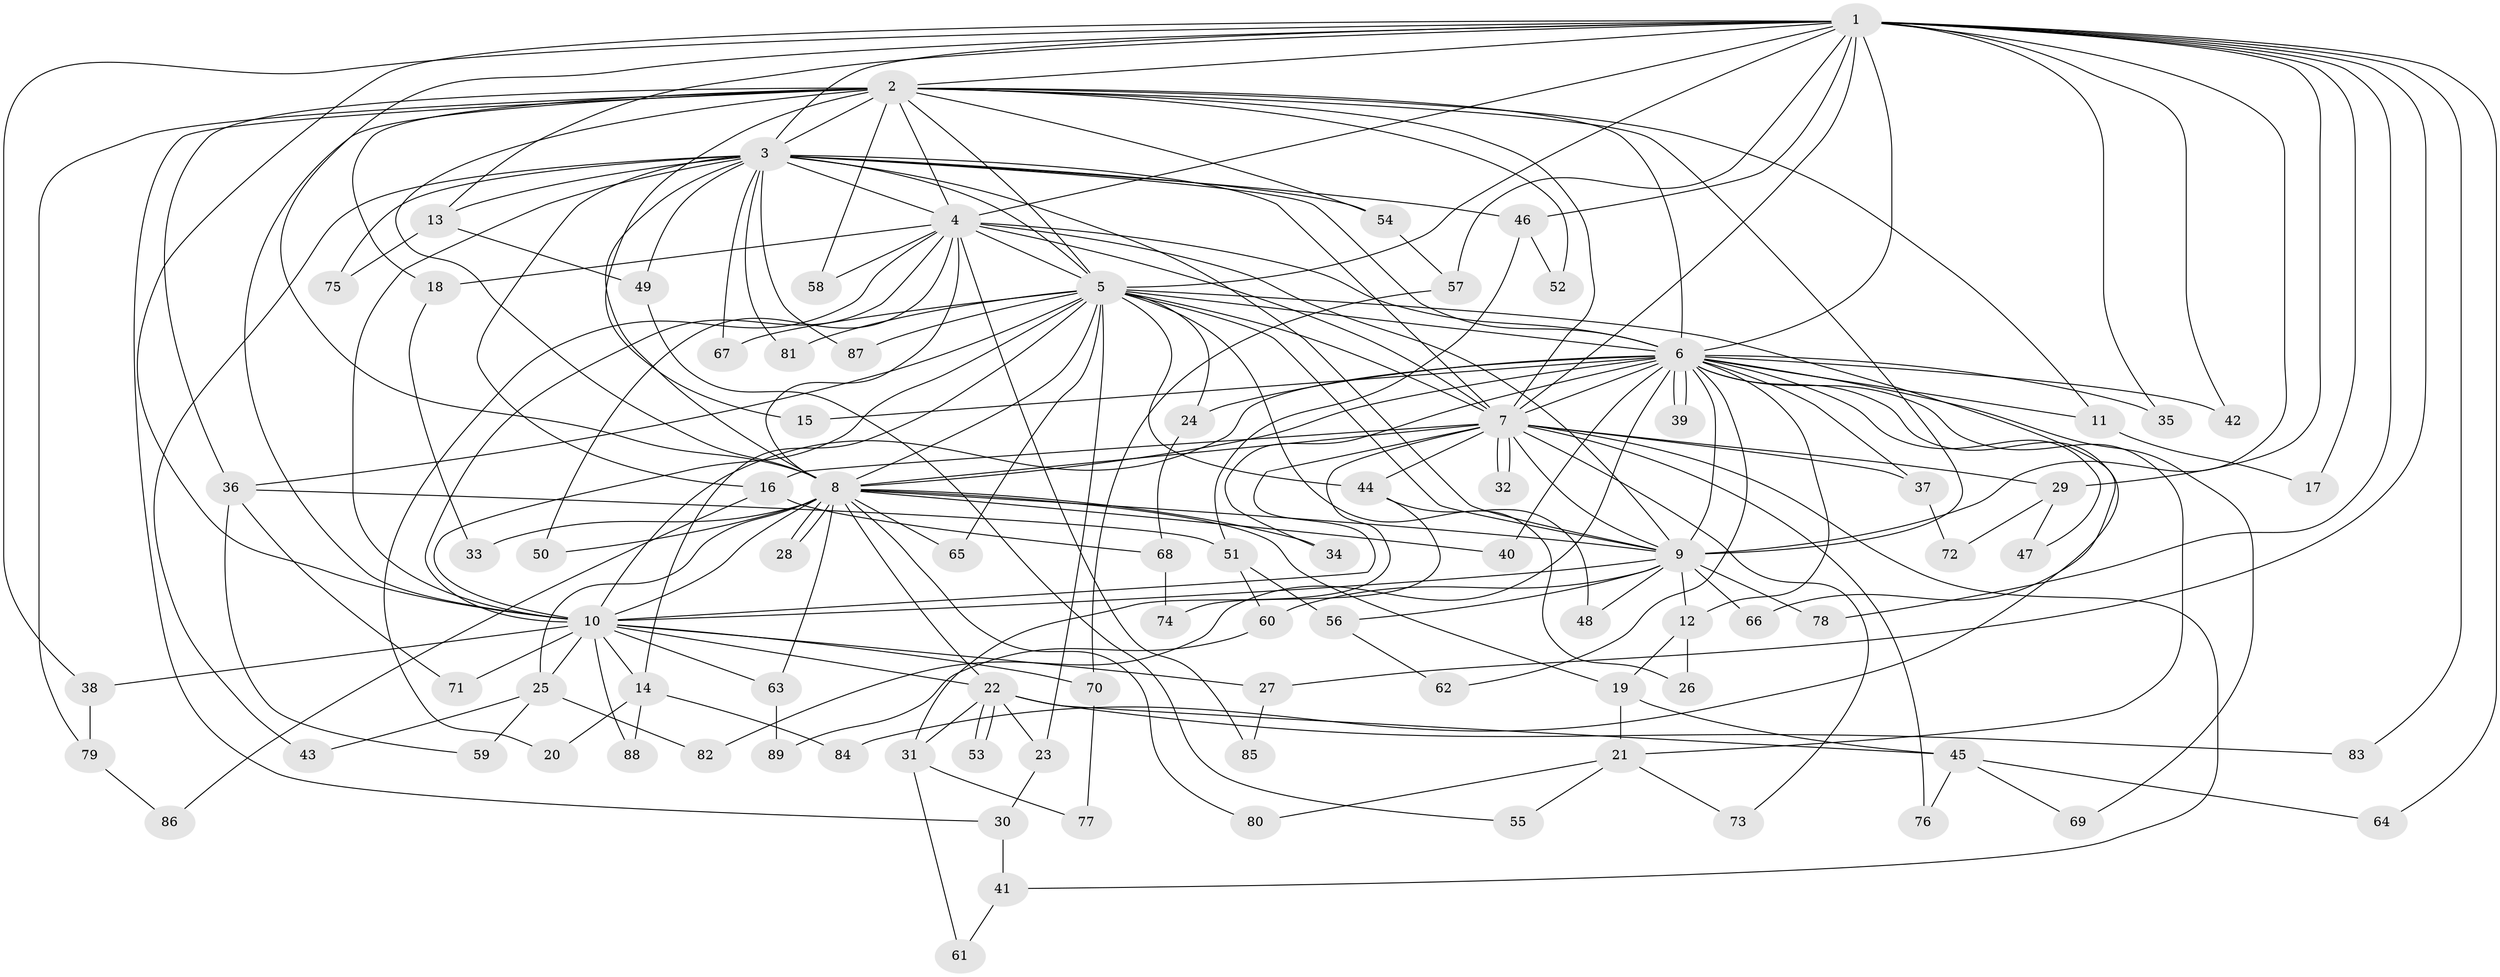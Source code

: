 // Generated by graph-tools (version 1.1) at 2025/34/03/09/25 02:34:38]
// undirected, 89 vertices, 203 edges
graph export_dot {
graph [start="1"]
  node [color=gray90,style=filled];
  1;
  2;
  3;
  4;
  5;
  6;
  7;
  8;
  9;
  10;
  11;
  12;
  13;
  14;
  15;
  16;
  17;
  18;
  19;
  20;
  21;
  22;
  23;
  24;
  25;
  26;
  27;
  28;
  29;
  30;
  31;
  32;
  33;
  34;
  35;
  36;
  37;
  38;
  39;
  40;
  41;
  42;
  43;
  44;
  45;
  46;
  47;
  48;
  49;
  50;
  51;
  52;
  53;
  54;
  55;
  56;
  57;
  58;
  59;
  60;
  61;
  62;
  63;
  64;
  65;
  66;
  67;
  68;
  69;
  70;
  71;
  72;
  73;
  74;
  75;
  76;
  77;
  78;
  79;
  80;
  81;
  82;
  83;
  84;
  85;
  86;
  87;
  88;
  89;
  1 -- 2;
  1 -- 3;
  1 -- 4;
  1 -- 5;
  1 -- 6;
  1 -- 7;
  1 -- 8;
  1 -- 9;
  1 -- 10;
  1 -- 13;
  1 -- 17;
  1 -- 27;
  1 -- 29;
  1 -- 35;
  1 -- 38;
  1 -- 42;
  1 -- 46;
  1 -- 57;
  1 -- 64;
  1 -- 78;
  1 -- 83;
  2 -- 3;
  2 -- 4;
  2 -- 5;
  2 -- 6;
  2 -- 7;
  2 -- 8;
  2 -- 9;
  2 -- 10;
  2 -- 11;
  2 -- 15;
  2 -- 18;
  2 -- 30;
  2 -- 36;
  2 -- 52;
  2 -- 54;
  2 -- 58;
  2 -- 79;
  3 -- 4;
  3 -- 5;
  3 -- 6;
  3 -- 7;
  3 -- 8;
  3 -- 9;
  3 -- 10;
  3 -- 13;
  3 -- 16;
  3 -- 43;
  3 -- 46;
  3 -- 49;
  3 -- 54;
  3 -- 67;
  3 -- 75;
  3 -- 81;
  3 -- 87;
  4 -- 5;
  4 -- 6;
  4 -- 7;
  4 -- 8;
  4 -- 9;
  4 -- 10;
  4 -- 18;
  4 -- 20;
  4 -- 50;
  4 -- 58;
  4 -- 85;
  5 -- 6;
  5 -- 7;
  5 -- 8;
  5 -- 9;
  5 -- 10;
  5 -- 14;
  5 -- 23;
  5 -- 24;
  5 -- 26;
  5 -- 36;
  5 -- 44;
  5 -- 65;
  5 -- 66;
  5 -- 67;
  5 -- 81;
  5 -- 87;
  6 -- 7;
  6 -- 8;
  6 -- 9;
  6 -- 10;
  6 -- 11;
  6 -- 12;
  6 -- 15;
  6 -- 21;
  6 -- 24;
  6 -- 34;
  6 -- 35;
  6 -- 37;
  6 -- 39;
  6 -- 39;
  6 -- 40;
  6 -- 42;
  6 -- 47;
  6 -- 62;
  6 -- 69;
  6 -- 82;
  6 -- 84;
  7 -- 8;
  7 -- 9;
  7 -- 10;
  7 -- 16;
  7 -- 29;
  7 -- 31;
  7 -- 32;
  7 -- 32;
  7 -- 37;
  7 -- 41;
  7 -- 44;
  7 -- 73;
  7 -- 76;
  8 -- 9;
  8 -- 10;
  8 -- 19;
  8 -- 22;
  8 -- 25;
  8 -- 28;
  8 -- 28;
  8 -- 33;
  8 -- 34;
  8 -- 40;
  8 -- 50;
  8 -- 63;
  8 -- 65;
  8 -- 80;
  9 -- 10;
  9 -- 12;
  9 -- 48;
  9 -- 56;
  9 -- 60;
  9 -- 66;
  9 -- 78;
  10 -- 14;
  10 -- 22;
  10 -- 25;
  10 -- 27;
  10 -- 38;
  10 -- 63;
  10 -- 70;
  10 -- 71;
  10 -- 88;
  11 -- 17;
  12 -- 19;
  12 -- 26;
  13 -- 49;
  13 -- 75;
  14 -- 20;
  14 -- 84;
  14 -- 88;
  16 -- 68;
  16 -- 86;
  18 -- 33;
  19 -- 21;
  19 -- 45;
  21 -- 55;
  21 -- 73;
  21 -- 80;
  22 -- 23;
  22 -- 31;
  22 -- 45;
  22 -- 53;
  22 -- 53;
  22 -- 83;
  23 -- 30;
  24 -- 68;
  25 -- 43;
  25 -- 59;
  25 -- 82;
  27 -- 85;
  29 -- 47;
  29 -- 72;
  30 -- 41;
  31 -- 61;
  31 -- 77;
  36 -- 51;
  36 -- 59;
  36 -- 71;
  37 -- 72;
  38 -- 79;
  41 -- 61;
  44 -- 48;
  44 -- 74;
  45 -- 64;
  45 -- 69;
  45 -- 76;
  46 -- 51;
  46 -- 52;
  49 -- 55;
  51 -- 56;
  51 -- 60;
  54 -- 57;
  56 -- 62;
  57 -- 70;
  60 -- 89;
  63 -- 89;
  68 -- 74;
  70 -- 77;
  79 -- 86;
}
